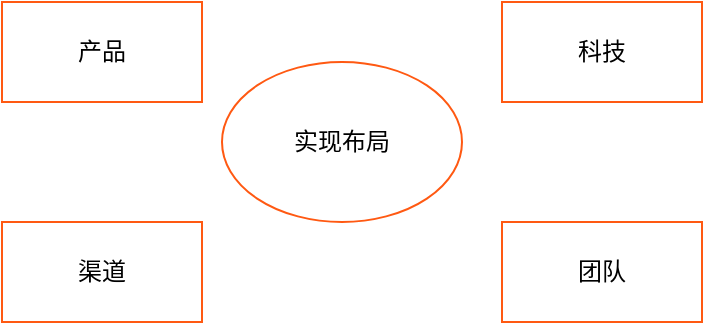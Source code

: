 <mxfile version="16.0.3" type="github">
  <diagram id="Otl0ZYdTRFLQkl-ECk6v" name="Page-1">
    <mxGraphModel dx="946" dy="646" grid="1" gridSize="10" guides="1" tooltips="1" connect="1" arrows="1" fold="1" page="1" pageScale="1" pageWidth="400" pageHeight="200" math="0" shadow="0">
      <root>
        <mxCell id="0" />
        <mxCell id="1" parent="0" />
        <mxCell id="wy_viloxVUCDlJDMvBpg-1" value="实现布局" style="ellipse;whiteSpace=wrap;html=1;strokeColor=#FF5912;" parent="1" vertex="1">
          <mxGeometry x="140" y="60" width="120" height="80" as="geometry" />
        </mxCell>
        <mxCell id="wy_viloxVUCDlJDMvBpg-2" value="渠道" style="rounded=0;whiteSpace=wrap;html=1;strokeColor=#FF5912;" parent="1" vertex="1">
          <mxGeometry x="30" y="140" width="100" height="50" as="geometry" />
        </mxCell>
        <mxCell id="wy_viloxVUCDlJDMvBpg-3" value="产品" style="rounded=0;whiteSpace=wrap;html=1;strokeColor=#FF5912;" parent="1" vertex="1">
          <mxGeometry x="30" y="30" width="100" height="50" as="geometry" />
        </mxCell>
        <mxCell id="wy_viloxVUCDlJDMvBpg-4" value="团队" style="rounded=0;whiteSpace=wrap;html=1;strokeColor=#FF5912;" parent="1" vertex="1">
          <mxGeometry x="280" y="140" width="100" height="50" as="geometry" />
        </mxCell>
        <mxCell id="wy_viloxVUCDlJDMvBpg-5" value="科技" style="rounded=0;whiteSpace=wrap;html=1;strokeColor=#FF5912;" parent="1" vertex="1">
          <mxGeometry x="280" y="30" width="100" height="50" as="geometry" />
        </mxCell>
      </root>
    </mxGraphModel>
  </diagram>
</mxfile>
